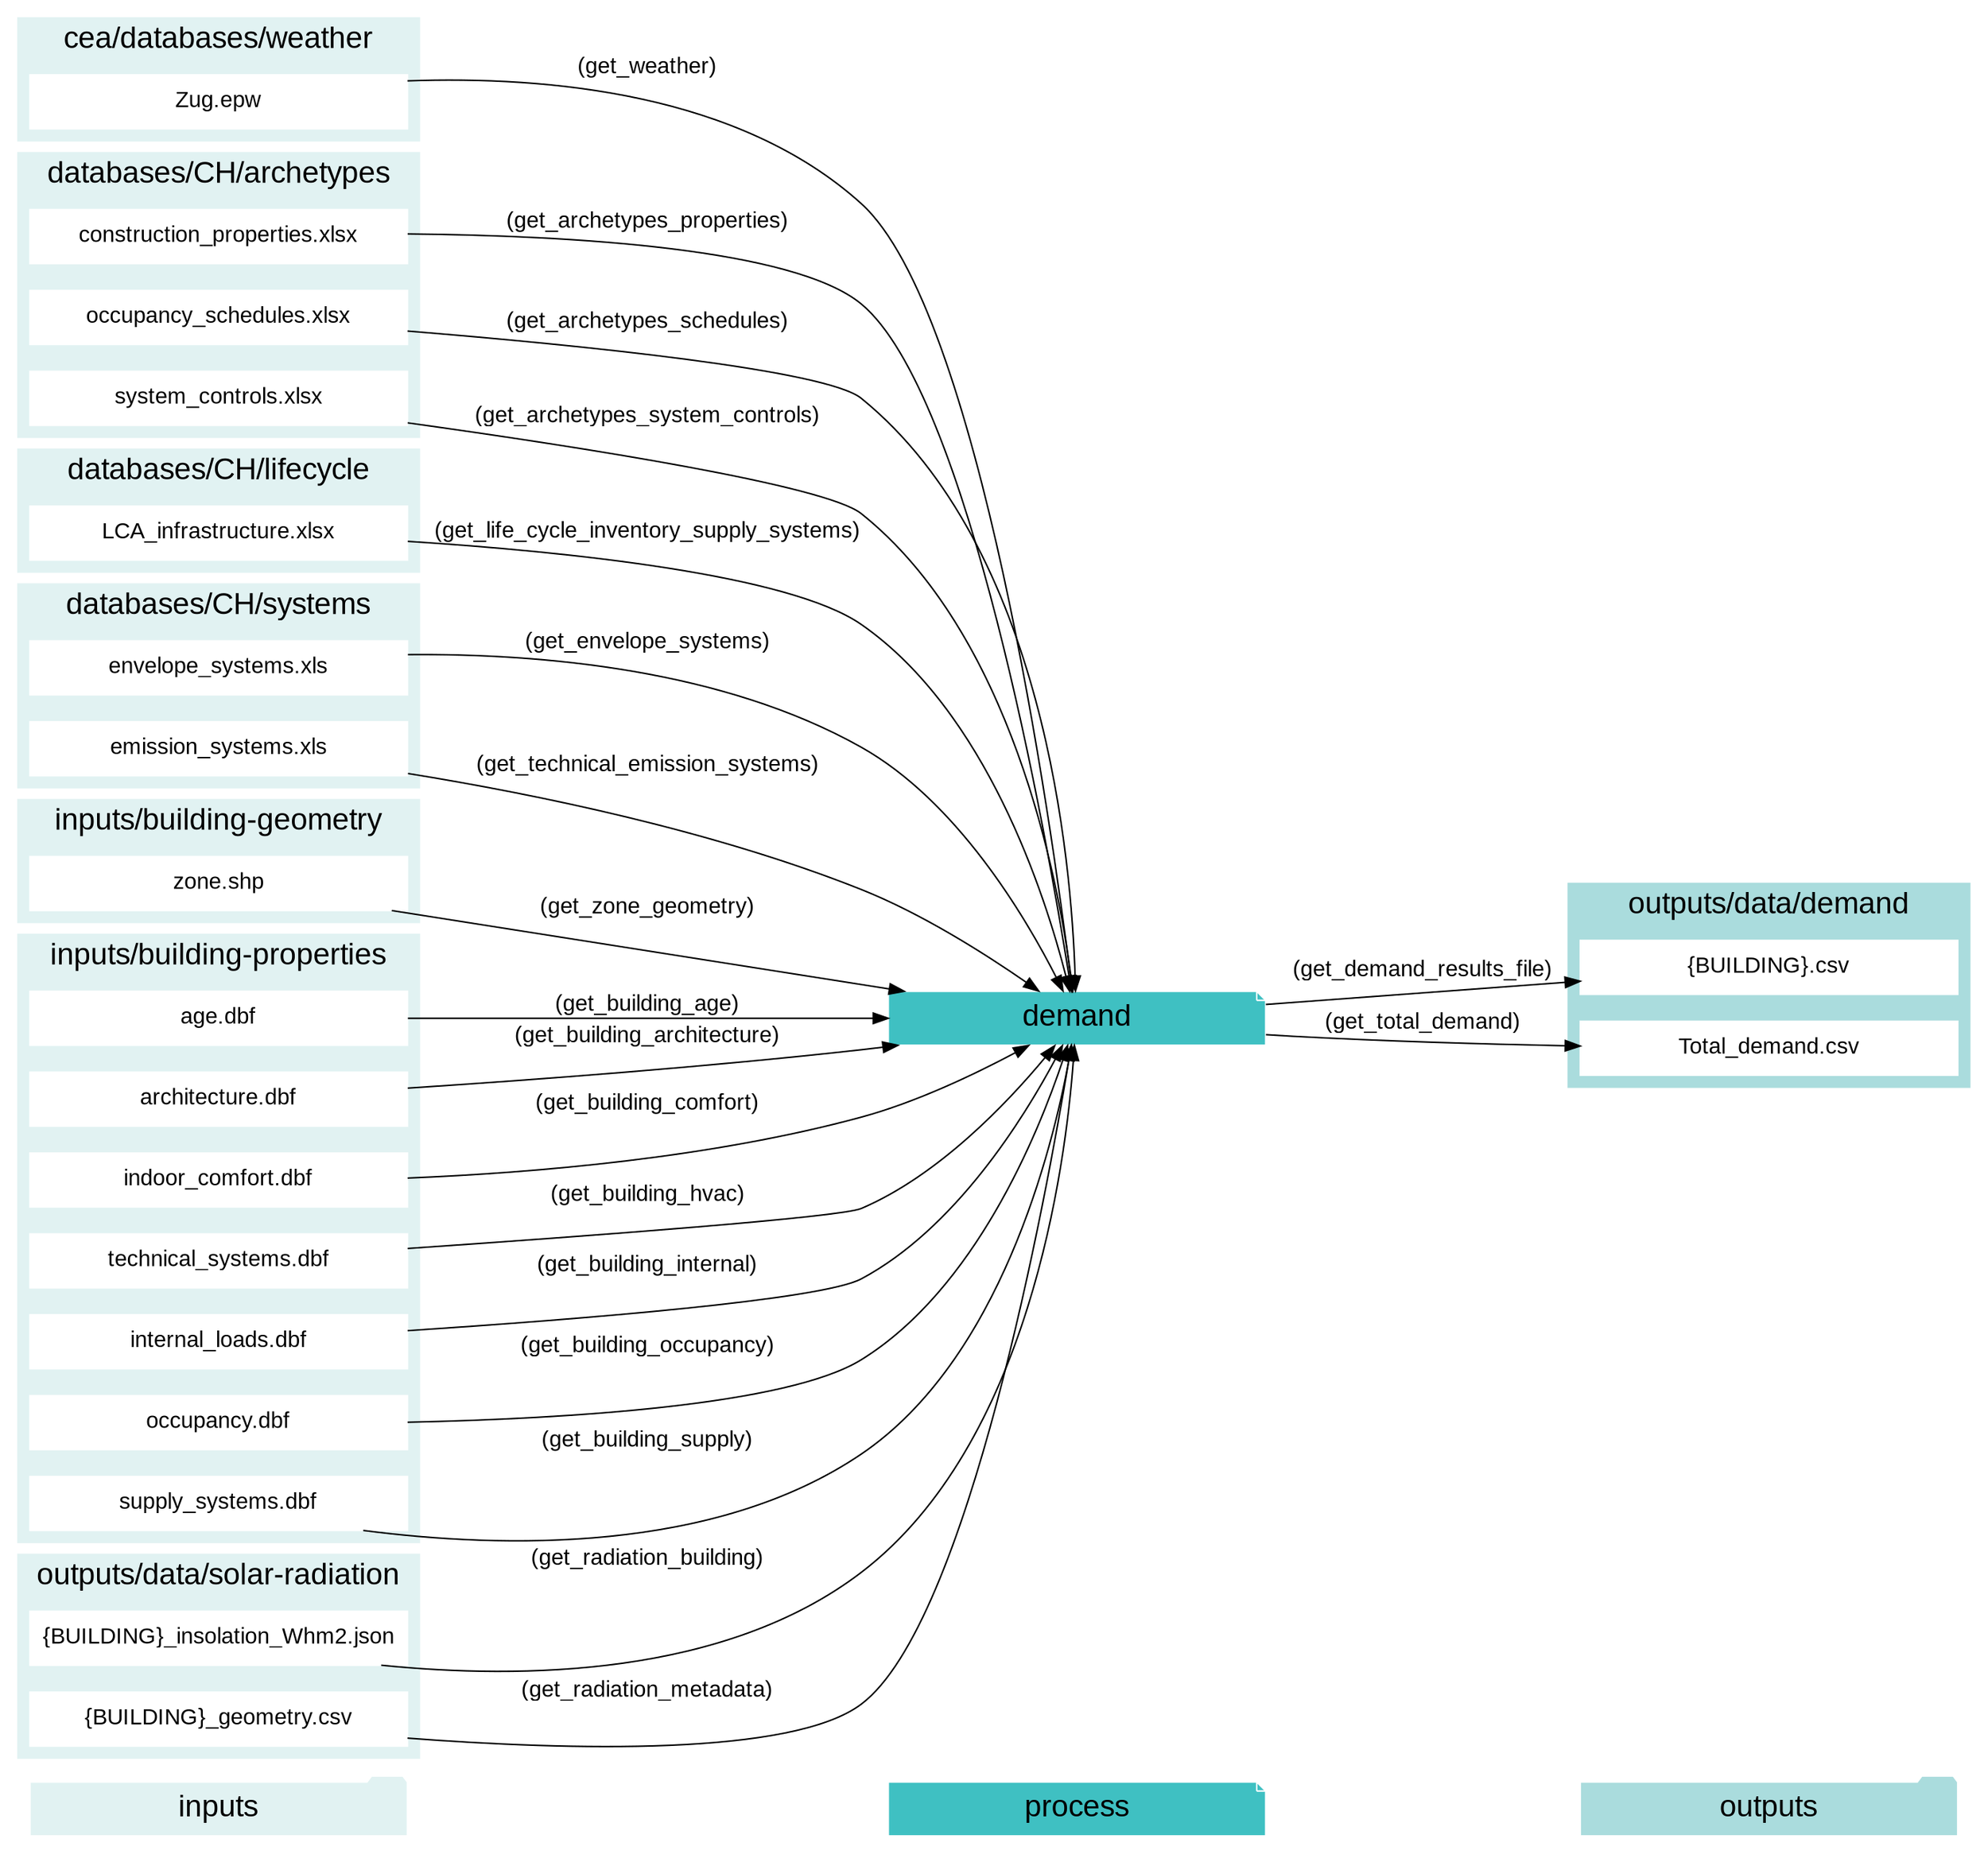 digraph trace_inputlocator {
    rankdir="LR";
    graph [overlap=false, fontname=arial];
    node [shape=box, style=filled, color=white, fontsize=15, fontname=arial, fixedsize=true, width=3.503];
    edge [fontname=arial, fontsize = 15]
    newrank=true
    subgraph cluster_legend {
    fontsize=25
    style=invis
    "process"[style=filled, fillcolor="#3FC0C2", shape=note, fontsize=20, fontname="arial"]
    "inputs" [style=filled, shape=folder, color=white, fillcolor="#E1F2F2", fontsize=20]
    "outputs"[style=filled, shape=folder, color=white, fillcolor="#aadcdd", fontsize=20]
    "inputs"->"process"[style=invis]
    "process"->"outputs"[style=invis]
    }
    "demand"[style=filled, color=white, fillcolor="#3FC0C2", shape=note, fontsize=20, fontname=arial];
    subgraph cluster_0_in {
        style = filled;
        color = "#E1F2F2";
        fontsize = 20;
        rank=same;
        label="cea/databases/weather";
        "Zug.epw"
    }
    subgraph cluster_1_in {
        style = filled;
        color = "#E1F2F2";
        fontsize = 20;
        rank=same;
        label="databases/CH/archetypes";
        "construction_properties.xlsx"
        "occupancy_schedules.xlsx"
        "system_controls.xlsx"
    }
    subgraph cluster_2_in {
        style = filled;
        color = "#E1F2F2";
        fontsize = 20;
        rank=same;
        label="databases/CH/lifecycle";
        "LCA_infrastructure.xlsx"
    }
    subgraph cluster_3_in {
        style = filled;
        color = "#E1F2F2";
        fontsize = 20;
        rank=same;
        label="databases/CH/systems";
        "envelope_systems.xls"
        "emission_systems.xls"
    }
    subgraph cluster_4_in {
        style = filled;
        color = "#E1F2F2";
        fontsize = 20;
        rank=same;
        label="inputs/building-geometry";
        "zone.shp"
    }
    subgraph cluster_5_in {
        style = filled;
        color = "#E1F2F2";
        fontsize = 20;
        rank=same;
        label="inputs/building-properties";
        "age.dbf"
        "architecture.dbf"
        "indoor_comfort.dbf"
        "technical_systems.dbf"
        "internal_loads.dbf"
        "occupancy.dbf"
        "supply_systems.dbf"
    }
    subgraph cluster_6_out {
        style = filled;
        color = "#aadcdd";
        fontsize = 20;
        rank=same;
        label="outputs/data/demand";
        "{BUILDING}.csv"
        "Total_demand.csv"
    }
    subgraph cluster_7_in {
        style = filled;
        color = "#E1F2F2";
        fontsize = 20;
        rank=same;
        label="outputs/data/solar-radiation";
        "{BUILDING}_insolation_Whm2.json"
        "{BUILDING}_geometry.csv"
    }
    "construction_properties.xlsx" -> "demand"[label="(get_archetypes_properties)"]
    "occupancy_schedules.xlsx" -> "demand"[label="(get_archetypes_schedules)"]
    "system_controls.xlsx" -> "demand"[label="(get_archetypes_system_controls)"]
    "age.dbf" -> "demand"[label="(get_building_age)"]
    "architecture.dbf" -> "demand"[label="(get_building_architecture)"]
    "indoor_comfort.dbf" -> "demand"[label="(get_building_comfort)"]
    "technical_systems.dbf" -> "demand"[label="(get_building_hvac)"]
    "internal_loads.dbf" -> "demand"[label="(get_building_internal)"]
    "occupancy.dbf" -> "demand"[label="(get_building_occupancy)"]
    "supply_systems.dbf" -> "demand"[label="(get_building_supply)"]
    "envelope_systems.xls" -> "demand"[label="(get_envelope_systems)"]
    "LCA_infrastructure.xlsx" -> "demand"[label="(get_life_cycle_inventory_supply_systems)"]
    "{BUILDING}_insolation_Whm2.json" -> "demand"[label="(get_radiation_building)"]
    "{BUILDING}_geometry.csv" -> "demand"[label="(get_radiation_metadata)"]
    "emission_systems.xls" -> "demand"[label="(get_technical_emission_systems)"]
    "Zug.epw" -> "demand"[label="(get_weather)"]
    "zone.shp" -> "demand"[label="(get_zone_geometry)"]
    "demand" -> "{BUILDING}.csv"[label="(get_demand_results_file)"]
    "demand" -> "Total_demand.csv"[label="(get_total_demand)"]
    }